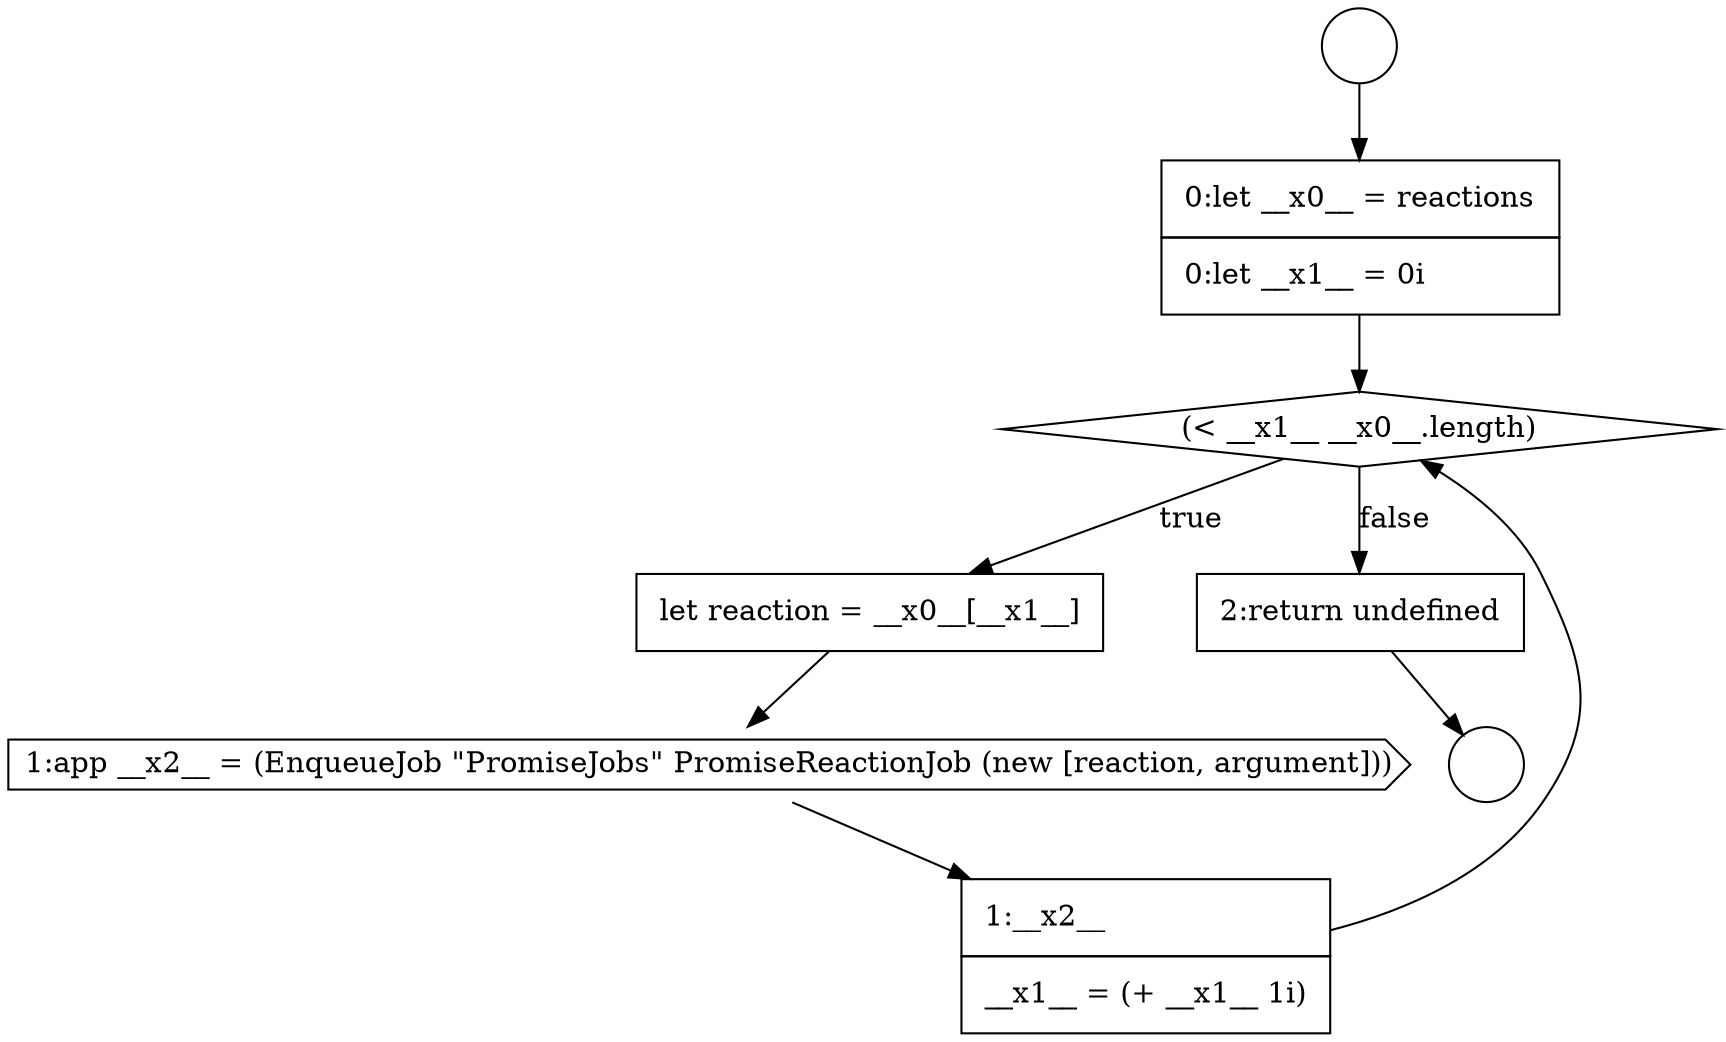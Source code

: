 digraph {
  node17278 [shape=circle label=" " color="black" fillcolor="white" style=filled]
  node17282 [shape=cds, label=<<font color="black">1:app __x2__ = (EnqueueJob &quot;PromiseJobs&quot; PromiseReactionJob (new [reaction, argument]))</font>> color="black" fillcolor="white" style=filled]
  node17280 [shape=diamond, label=<<font color="black">(&lt; __x1__ __x0__.length)</font>> color="black" fillcolor="white" style=filled]
  node17281 [shape=none, margin=0, label=<<font color="black">
    <table border="0" cellborder="1" cellspacing="0" cellpadding="10">
      <tr><td align="left">let reaction = __x0__[__x1__]</td></tr>
    </table>
  </font>> color="black" fillcolor="white" style=filled]
  node17277 [shape=circle label=" " color="black" fillcolor="white" style=filled]
  node17283 [shape=none, margin=0, label=<<font color="black">
    <table border="0" cellborder="1" cellspacing="0" cellpadding="10">
      <tr><td align="left">1:__x2__</td></tr>
      <tr><td align="left">__x1__ = (+ __x1__ 1i)</td></tr>
    </table>
  </font>> color="black" fillcolor="white" style=filled]
  node17279 [shape=none, margin=0, label=<<font color="black">
    <table border="0" cellborder="1" cellspacing="0" cellpadding="10">
      <tr><td align="left">0:let __x0__ = reactions</td></tr>
      <tr><td align="left">0:let __x1__ = 0i</td></tr>
    </table>
  </font>> color="black" fillcolor="white" style=filled]
  node17284 [shape=none, margin=0, label=<<font color="black">
    <table border="0" cellborder="1" cellspacing="0" cellpadding="10">
      <tr><td align="left">2:return undefined</td></tr>
    </table>
  </font>> color="black" fillcolor="white" style=filled]
  node17280 -> node17281 [label=<<font color="black">true</font>> color="black"]
  node17280 -> node17284 [label=<<font color="black">false</font>> color="black"]
  node17277 -> node17279 [ color="black"]
  node17284 -> node17278 [ color="black"]
  node17279 -> node17280 [ color="black"]
  node17281 -> node17282 [ color="black"]
  node17282 -> node17283 [ color="black"]
  node17283 -> node17280 [ color="black"]
}
